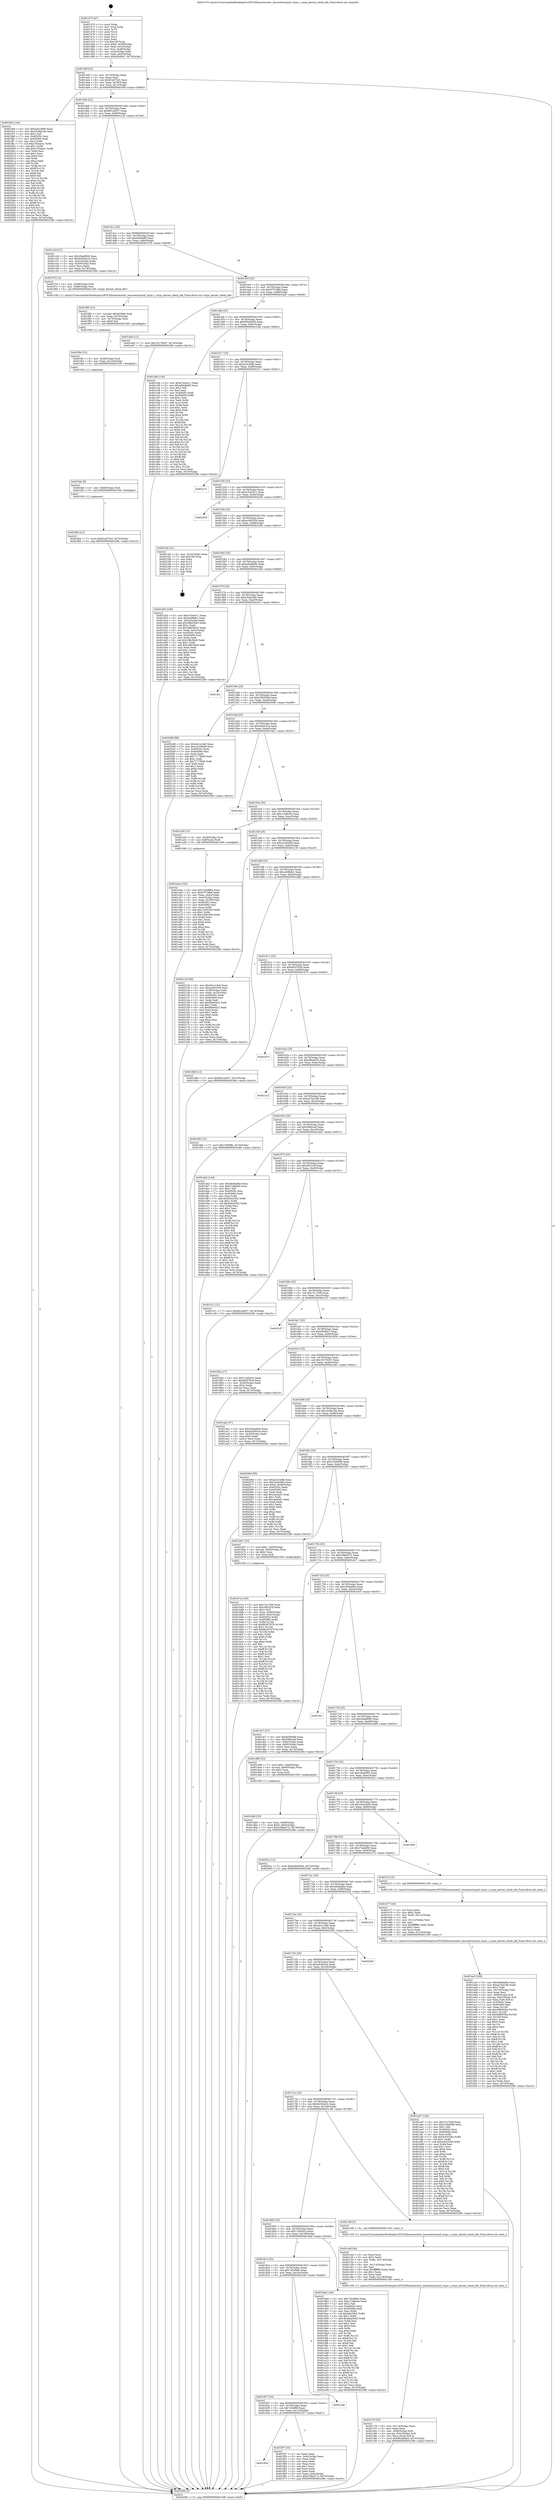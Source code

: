 digraph "0x401470" {
  label = "0x401470 (/mnt/c/Users/mathe/Desktop/tcc/POCII/binaries/extr_linuxnetrxrpcaf_rxrpc.c_rxrpc_kernel_check_life_Final-ollvm.out::main(0))"
  labelloc = "t"
  node[shape=record]

  Entry [label="",width=0.3,height=0.3,shape=circle,fillcolor=black,style=filled]
  "0x40149f" [label="{
     0x40149f [23]\l
     | [instrs]\l
     &nbsp;&nbsp;0x40149f \<+3\>: mov -0x74(%rbp),%eax\l
     &nbsp;&nbsp;0x4014a2 \<+2\>: mov %eax,%ecx\l
     &nbsp;&nbsp;0x4014a4 \<+6\>: sub $0x81a975c5,%ecx\l
     &nbsp;&nbsp;0x4014aa \<+3\>: mov %eax,-0x78(%rbp)\l
     &nbsp;&nbsp;0x4014ad \<+3\>: mov %ecx,-0x7c(%rbp)\l
     &nbsp;&nbsp;0x4014b0 \<+6\>: je 0000000000401fdd \<main+0xb6d\>\l
  }"]
  "0x401fdd" [label="{
     0x401fdd [144]\l
     | [instrs]\l
     &nbsp;&nbsp;0x401fdd \<+5\>: mov $0xa241fe8b,%eax\l
     &nbsp;&nbsp;0x401fe2 \<+5\>: mov $0x1b38a1de,%ecx\l
     &nbsp;&nbsp;0x401fe7 \<+2\>: mov $0x1,%dl\l
     &nbsp;&nbsp;0x401fe9 \<+7\>: mov 0x40505c,%esi\l
     &nbsp;&nbsp;0x401ff0 \<+7\>: mov 0x405060,%edi\l
     &nbsp;&nbsp;0x401ff7 \<+3\>: mov %esi,%r8d\l
     &nbsp;&nbsp;0x401ffa \<+7\>: sub $0xc783aee1,%r8d\l
     &nbsp;&nbsp;0x402001 \<+4\>: sub $0x1,%r8d\l
     &nbsp;&nbsp;0x402005 \<+7\>: add $0xc783aee1,%r8d\l
     &nbsp;&nbsp;0x40200c \<+4\>: imul %r8d,%esi\l
     &nbsp;&nbsp;0x402010 \<+3\>: and $0x1,%esi\l
     &nbsp;&nbsp;0x402013 \<+3\>: cmp $0x0,%esi\l
     &nbsp;&nbsp;0x402016 \<+4\>: sete %r9b\l
     &nbsp;&nbsp;0x40201a \<+3\>: cmp $0xa,%edi\l
     &nbsp;&nbsp;0x40201d \<+4\>: setl %r10b\l
     &nbsp;&nbsp;0x402021 \<+3\>: mov %r9b,%r11b\l
     &nbsp;&nbsp;0x402024 \<+4\>: xor $0xff,%r11b\l
     &nbsp;&nbsp;0x402028 \<+3\>: mov %r10b,%bl\l
     &nbsp;&nbsp;0x40202b \<+3\>: xor $0xff,%bl\l
     &nbsp;&nbsp;0x40202e \<+3\>: xor $0x0,%dl\l
     &nbsp;&nbsp;0x402031 \<+3\>: mov %r11b,%r14b\l
     &nbsp;&nbsp;0x402034 \<+4\>: and $0x0,%r14b\l
     &nbsp;&nbsp;0x402038 \<+3\>: and %dl,%r9b\l
     &nbsp;&nbsp;0x40203b \<+3\>: mov %bl,%r15b\l
     &nbsp;&nbsp;0x40203e \<+4\>: and $0x0,%r15b\l
     &nbsp;&nbsp;0x402042 \<+3\>: and %dl,%r10b\l
     &nbsp;&nbsp;0x402045 \<+3\>: or %r9b,%r14b\l
     &nbsp;&nbsp;0x402048 \<+3\>: or %r10b,%r15b\l
     &nbsp;&nbsp;0x40204b \<+3\>: xor %r15b,%r14b\l
     &nbsp;&nbsp;0x40204e \<+3\>: or %bl,%r11b\l
     &nbsp;&nbsp;0x402051 \<+4\>: xor $0xff,%r11b\l
     &nbsp;&nbsp;0x402055 \<+3\>: or $0x0,%dl\l
     &nbsp;&nbsp;0x402058 \<+3\>: and %dl,%r11b\l
     &nbsp;&nbsp;0x40205b \<+3\>: or %r11b,%r14b\l
     &nbsp;&nbsp;0x40205e \<+4\>: test $0x1,%r14b\l
     &nbsp;&nbsp;0x402062 \<+3\>: cmovne %ecx,%eax\l
     &nbsp;&nbsp;0x402065 \<+3\>: mov %eax,-0x74(%rbp)\l
     &nbsp;&nbsp;0x402068 \<+5\>: jmp 000000000040228b \<main+0xe1b\>\l
  }"]
  "0x4014b6" [label="{
     0x4014b6 [22]\l
     | [instrs]\l
     &nbsp;&nbsp;0x4014b6 \<+5\>: jmp 00000000004014bb \<main+0x4b\>\l
     &nbsp;&nbsp;0x4014bb \<+3\>: mov -0x78(%rbp),%eax\l
     &nbsp;&nbsp;0x4014be \<+5\>: sub $0x891a4937,%eax\l
     &nbsp;&nbsp;0x4014c3 \<+3\>: mov %eax,-0x80(%rbp)\l
     &nbsp;&nbsp;0x4014c6 \<+6\>: je 0000000000401c2d \<main+0x7bd\>\l
  }"]
  Exit [label="",width=0.3,height=0.3,shape=circle,fillcolor=black,style=filled,peripheries=2]
  "0x401c2d" [label="{
     0x401c2d [27]\l
     | [instrs]\l
     &nbsp;&nbsp;0x401c2d \<+5\>: mov $0x29aef606,%eax\l
     &nbsp;&nbsp;0x401c32 \<+5\>: mov $0x64554e1b,%ecx\l
     &nbsp;&nbsp;0x401c37 \<+3\>: mov -0x5c(%rbp),%edx\l
     &nbsp;&nbsp;0x401c3a \<+3\>: cmp -0x50(%rbp),%edx\l
     &nbsp;&nbsp;0x401c3d \<+3\>: cmovl %ecx,%eax\l
     &nbsp;&nbsp;0x401c40 \<+3\>: mov %eax,-0x74(%rbp)\l
     &nbsp;&nbsp;0x401c43 \<+5\>: jmp 000000000040228b \<main+0xe1b\>\l
  }"]
  "0x4014cc" [label="{
     0x4014cc [25]\l
     | [instrs]\l
     &nbsp;&nbsp;0x4014cc \<+5\>: jmp 00000000004014d1 \<main+0x61\>\l
     &nbsp;&nbsp;0x4014d1 \<+3\>: mov -0x78(%rbp),%eax\l
     &nbsp;&nbsp;0x4014d4 \<+5\>: sub $0x8cf56dfb,%eax\l
     &nbsp;&nbsp;0x4014d9 \<+6\>: mov %eax,-0x84(%rbp)\l
     &nbsp;&nbsp;0x4014df \<+6\>: je 0000000000401f78 \<main+0xb08\>\l
  }"]
  "0x401fb4" [label="{
     0x401fb4 [12]\l
     | [instrs]\l
     &nbsp;&nbsp;0x401fb4 \<+7\>: movl $0x81a975c5,-0x74(%rbp)\l
     &nbsp;&nbsp;0x401fbb \<+5\>: jmp 000000000040228b \<main+0xe1b\>\l
  }"]
  "0x401f78" [label="{
     0x401f78 [13]\l
     | [instrs]\l
     &nbsp;&nbsp;0x401f78 \<+4\>: mov -0x58(%rbp),%rdi\l
     &nbsp;&nbsp;0x401f7c \<+4\>: mov -0x68(%rbp),%rsi\l
     &nbsp;&nbsp;0x401f80 \<+5\>: call 0000000000401240 \<rxrpc_kernel_check_life\>\l
     | [calls]\l
     &nbsp;&nbsp;0x401240 \{1\} (/mnt/c/Users/mathe/Desktop/tcc/POCII/binaries/extr_linuxnetrxrpcaf_rxrpc.c_rxrpc_kernel_check_life_Final-ollvm.out::rxrpc_kernel_check_life)\l
  }"]
  "0x4014e5" [label="{
     0x4014e5 [25]\l
     | [instrs]\l
     &nbsp;&nbsp;0x4014e5 \<+5\>: jmp 00000000004014ea \<main+0x7a\>\l
     &nbsp;&nbsp;0x4014ea \<+3\>: mov -0x78(%rbp),%eax\l
     &nbsp;&nbsp;0x4014ed \<+5\>: sub $0x97f74fb8,%eax\l
     &nbsp;&nbsp;0x4014f2 \<+6\>: mov %eax,-0x88(%rbp)\l
     &nbsp;&nbsp;0x4014f8 \<+6\>: je 0000000000401ab0 \<main+0x640\>\l
  }"]
  "0x401fab" [label="{
     0x401fab [9]\l
     | [instrs]\l
     &nbsp;&nbsp;0x401fab \<+4\>: mov -0x68(%rbp),%rdi\l
     &nbsp;&nbsp;0x401faf \<+5\>: call 0000000000401030 \<free@plt\>\l
     | [calls]\l
     &nbsp;&nbsp;0x401030 \{1\} (unknown)\l
  }"]
  "0x401ab0" [label="{
     0x401ab0 [12]\l
     | [instrs]\l
     &nbsp;&nbsp;0x401ab0 \<+7\>: movl $0x19176047,-0x74(%rbp)\l
     &nbsp;&nbsp;0x401ab7 \<+5\>: jmp 000000000040228b \<main+0xe1b\>\l
  }"]
  "0x4014fe" [label="{
     0x4014fe [25]\l
     | [instrs]\l
     &nbsp;&nbsp;0x4014fe \<+5\>: jmp 0000000000401503 \<main+0x93\>\l
     &nbsp;&nbsp;0x401503 \<+3\>: mov -0x78(%rbp),%eax\l
     &nbsp;&nbsp;0x401506 \<+5\>: sub $0x992d82b9,%eax\l
     &nbsp;&nbsp;0x40150b \<+6\>: mov %eax,-0x8c(%rbp)\l
     &nbsp;&nbsp;0x401511 \<+6\>: je 0000000000401c9a \<main+0x82a\>\l
  }"]
  "0x401f9c" [label="{
     0x401f9c [15]\l
     | [instrs]\l
     &nbsp;&nbsp;0x401f9c \<+4\>: mov -0x58(%rbp),%rdi\l
     &nbsp;&nbsp;0x401fa0 \<+6\>: mov %eax,-0x124(%rbp)\l
     &nbsp;&nbsp;0x401fa6 \<+5\>: call 0000000000401030 \<free@plt\>\l
     | [calls]\l
     &nbsp;&nbsp;0x401030 \{1\} (unknown)\l
  }"]
  "0x401c9a" [label="{
     0x401c9a [134]\l
     | [instrs]\l
     &nbsp;&nbsp;0x401c9a \<+5\>: mov $0xa7b4c611,%eax\l
     &nbsp;&nbsp;0x401c9f \<+5\>: mov $0xad0e6b60,%ecx\l
     &nbsp;&nbsp;0x401ca4 \<+2\>: mov $0x1,%dl\l
     &nbsp;&nbsp;0x401ca6 \<+2\>: xor %esi,%esi\l
     &nbsp;&nbsp;0x401ca8 \<+7\>: mov 0x40505c,%edi\l
     &nbsp;&nbsp;0x401caf \<+8\>: mov 0x405060,%r8d\l
     &nbsp;&nbsp;0x401cb7 \<+3\>: sub $0x1,%esi\l
     &nbsp;&nbsp;0x401cba \<+3\>: mov %edi,%r9d\l
     &nbsp;&nbsp;0x401cbd \<+3\>: add %esi,%r9d\l
     &nbsp;&nbsp;0x401cc0 \<+4\>: imul %r9d,%edi\l
     &nbsp;&nbsp;0x401cc4 \<+3\>: and $0x1,%edi\l
     &nbsp;&nbsp;0x401cc7 \<+3\>: cmp $0x0,%edi\l
     &nbsp;&nbsp;0x401cca \<+4\>: sete %r10b\l
     &nbsp;&nbsp;0x401cce \<+4\>: cmp $0xa,%r8d\l
     &nbsp;&nbsp;0x401cd2 \<+4\>: setl %r11b\l
     &nbsp;&nbsp;0x401cd6 \<+3\>: mov %r10b,%bl\l
     &nbsp;&nbsp;0x401cd9 \<+3\>: xor $0xff,%bl\l
     &nbsp;&nbsp;0x401cdc \<+3\>: mov %r11b,%r14b\l
     &nbsp;&nbsp;0x401cdf \<+4\>: xor $0xff,%r14b\l
     &nbsp;&nbsp;0x401ce3 \<+3\>: xor $0x0,%dl\l
     &nbsp;&nbsp;0x401ce6 \<+3\>: mov %bl,%r15b\l
     &nbsp;&nbsp;0x401ce9 \<+4\>: and $0x0,%r15b\l
     &nbsp;&nbsp;0x401ced \<+3\>: and %dl,%r10b\l
     &nbsp;&nbsp;0x401cf0 \<+3\>: mov %r14b,%r12b\l
     &nbsp;&nbsp;0x401cf3 \<+4\>: and $0x0,%r12b\l
     &nbsp;&nbsp;0x401cf7 \<+3\>: and %dl,%r11b\l
     &nbsp;&nbsp;0x401cfa \<+3\>: or %r10b,%r15b\l
     &nbsp;&nbsp;0x401cfd \<+3\>: or %r11b,%r12b\l
     &nbsp;&nbsp;0x401d00 \<+3\>: xor %r12b,%r15b\l
     &nbsp;&nbsp;0x401d03 \<+3\>: or %r14b,%bl\l
     &nbsp;&nbsp;0x401d06 \<+3\>: xor $0xff,%bl\l
     &nbsp;&nbsp;0x401d09 \<+3\>: or $0x0,%dl\l
     &nbsp;&nbsp;0x401d0c \<+2\>: and %dl,%bl\l
     &nbsp;&nbsp;0x401d0e \<+3\>: or %bl,%r15b\l
     &nbsp;&nbsp;0x401d11 \<+4\>: test $0x1,%r15b\l
     &nbsp;&nbsp;0x401d15 \<+3\>: cmovne %ecx,%eax\l
     &nbsp;&nbsp;0x401d18 \<+3\>: mov %eax,-0x74(%rbp)\l
     &nbsp;&nbsp;0x401d1b \<+5\>: jmp 000000000040228b \<main+0xe1b\>\l
  }"]
  "0x401517" [label="{
     0x401517 [25]\l
     | [instrs]\l
     &nbsp;&nbsp;0x401517 \<+5\>: jmp 000000000040151c \<main+0xac\>\l
     &nbsp;&nbsp;0x40151c \<+3\>: mov -0x78(%rbp),%eax\l
     &nbsp;&nbsp;0x40151f \<+5\>: sub $0xa241fe8b,%eax\l
     &nbsp;&nbsp;0x401524 \<+6\>: mov %eax,-0x90(%rbp)\l
     &nbsp;&nbsp;0x40152a \<+6\>: je 0000000000402271 \<main+0xe01\>\l
  }"]
  "0x401f85" [label="{
     0x401f85 [23]\l
     | [instrs]\l
     &nbsp;&nbsp;0x401f85 \<+10\>: movabs $0x4030b6,%rdi\l
     &nbsp;&nbsp;0x401f8f \<+3\>: mov %eax,-0x70(%rbp)\l
     &nbsp;&nbsp;0x401f92 \<+3\>: mov -0x70(%rbp),%esi\l
     &nbsp;&nbsp;0x401f95 \<+2\>: mov $0x0,%al\l
     &nbsp;&nbsp;0x401f97 \<+5\>: call 0000000000401040 \<printf@plt\>\l
     | [calls]\l
     &nbsp;&nbsp;0x401040 \{1\} (unknown)\l
  }"]
  "0x402271" [label="{
     0x402271\l
  }", style=dashed]
  "0x401530" [label="{
     0x401530 [25]\l
     | [instrs]\l
     &nbsp;&nbsp;0x401530 \<+5\>: jmp 0000000000401535 \<main+0xc5\>\l
     &nbsp;&nbsp;0x401535 \<+3\>: mov -0x78(%rbp),%eax\l
     &nbsp;&nbsp;0x401538 \<+5\>: sub $0xa7b4c611,%eax\l
     &nbsp;&nbsp;0x40153d \<+6\>: mov %eax,-0x94(%rbp)\l
     &nbsp;&nbsp;0x401543 \<+6\>: je 0000000000402205 \<main+0xd95\>\l
  }"]
  "0x401850" [label="{
     0x401850\l
  }", style=dashed]
  "0x402205" [label="{
     0x402205\l
  }", style=dashed]
  "0x401549" [label="{
     0x401549 [25]\l
     | [instrs]\l
     &nbsp;&nbsp;0x401549 \<+5\>: jmp 000000000040154e \<main+0xde\>\l
     &nbsp;&nbsp;0x40154e \<+3\>: mov -0x78(%rbp),%eax\l
     &nbsp;&nbsp;0x401551 \<+5\>: sub $0xac493359,%eax\l
     &nbsp;&nbsp;0x401556 \<+6\>: mov %eax,-0x98(%rbp)\l
     &nbsp;&nbsp;0x40155c \<+6\>: je 000000000040218e \<main+0xd1e\>\l
  }"]
  "0x401f57" [label="{
     0x401f57 [33]\l
     | [instrs]\l
     &nbsp;&nbsp;0x401f57 \<+2\>: xor %eax,%eax\l
     &nbsp;&nbsp;0x401f59 \<+3\>: mov -0x6c(%rbp),%ecx\l
     &nbsp;&nbsp;0x401f5c \<+2\>: mov %eax,%edx\l
     &nbsp;&nbsp;0x401f5e \<+2\>: sub %ecx,%edx\l
     &nbsp;&nbsp;0x401f60 \<+2\>: mov %eax,%ecx\l
     &nbsp;&nbsp;0x401f62 \<+3\>: sub $0x1,%ecx\l
     &nbsp;&nbsp;0x401f65 \<+2\>: add %ecx,%edx\l
     &nbsp;&nbsp;0x401f67 \<+2\>: sub %edx,%eax\l
     &nbsp;&nbsp;0x401f69 \<+3\>: mov %eax,-0x6c(%rbp)\l
     &nbsp;&nbsp;0x401f6c \<+7\>: movl $0x239bd272,-0x74(%rbp)\l
     &nbsp;&nbsp;0x401f73 \<+5\>: jmp 000000000040228b \<main+0xe1b\>\l
  }"]
  "0x40218e" [label="{
     0x40218e [21]\l
     | [instrs]\l
     &nbsp;&nbsp;0x40218e \<+3\>: mov -0x2c(%rbp),%eax\l
     &nbsp;&nbsp;0x402191 \<+7\>: add $0x108,%rsp\l
     &nbsp;&nbsp;0x402198 \<+1\>: pop %rbx\l
     &nbsp;&nbsp;0x402199 \<+2\>: pop %r12\l
     &nbsp;&nbsp;0x40219b \<+2\>: pop %r13\l
     &nbsp;&nbsp;0x40219d \<+2\>: pop %r14\l
     &nbsp;&nbsp;0x40219f \<+2\>: pop %r15\l
     &nbsp;&nbsp;0x4021a1 \<+1\>: pop %rbp\l
     &nbsp;&nbsp;0x4021a2 \<+1\>: ret\l
  }"]
  "0x401562" [label="{
     0x401562 [25]\l
     | [instrs]\l
     &nbsp;&nbsp;0x401562 \<+5\>: jmp 0000000000401567 \<main+0xf7\>\l
     &nbsp;&nbsp;0x401567 \<+3\>: mov -0x78(%rbp),%eax\l
     &nbsp;&nbsp;0x40156a \<+5\>: sub $0xad0e6b60,%eax\l
     &nbsp;&nbsp;0x40156f \<+6\>: mov %eax,-0x9c(%rbp)\l
     &nbsp;&nbsp;0x401575 \<+6\>: je 0000000000401d20 \<main+0x8b0\>\l
  }"]
  "0x401837" [label="{
     0x401837 [25]\l
     | [instrs]\l
     &nbsp;&nbsp;0x401837 \<+5\>: jmp 000000000040183c \<main+0x3cc\>\l
     &nbsp;&nbsp;0x40183c \<+3\>: mov -0x78(%rbp),%eax\l
     &nbsp;&nbsp;0x40183f \<+5\>: sub $0x7cf40ff4,%eax\l
     &nbsp;&nbsp;0x401844 \<+6\>: mov %eax,-0x110(%rbp)\l
     &nbsp;&nbsp;0x40184a \<+6\>: je 0000000000401f57 \<main+0xae7\>\l
  }"]
  "0x401d20" [label="{
     0x401d20 [109]\l
     | [instrs]\l
     &nbsp;&nbsp;0x401d20 \<+5\>: mov $0xa7b4c611,%eax\l
     &nbsp;&nbsp;0x401d25 \<+5\>: mov $0xca09bfa1,%ecx\l
     &nbsp;&nbsp;0x401d2a \<+3\>: mov -0x5c(%rbp),%edx\l
     &nbsp;&nbsp;0x401d2d \<+6\>: add $0x38b05e43,%edx\l
     &nbsp;&nbsp;0x401d33 \<+3\>: add $0x1,%edx\l
     &nbsp;&nbsp;0x401d36 \<+6\>: sub $0x38b05e43,%edx\l
     &nbsp;&nbsp;0x401d3c \<+3\>: mov %edx,-0x5c(%rbp)\l
     &nbsp;&nbsp;0x401d3f \<+7\>: mov 0x40505c,%edx\l
     &nbsp;&nbsp;0x401d46 \<+7\>: mov 0x405060,%esi\l
     &nbsp;&nbsp;0x401d4d \<+2\>: mov %edx,%edi\l
     &nbsp;&nbsp;0x401d4f \<+6\>: sub $0x198c5bd5,%edi\l
     &nbsp;&nbsp;0x401d55 \<+3\>: sub $0x1,%edi\l
     &nbsp;&nbsp;0x401d58 \<+6\>: add $0x198c5bd5,%edi\l
     &nbsp;&nbsp;0x401d5e \<+3\>: imul %edi,%edx\l
     &nbsp;&nbsp;0x401d61 \<+3\>: and $0x1,%edx\l
     &nbsp;&nbsp;0x401d64 \<+3\>: cmp $0x0,%edx\l
     &nbsp;&nbsp;0x401d67 \<+4\>: sete %r8b\l
     &nbsp;&nbsp;0x401d6b \<+3\>: cmp $0xa,%esi\l
     &nbsp;&nbsp;0x401d6e \<+4\>: setl %r9b\l
     &nbsp;&nbsp;0x401d72 \<+3\>: mov %r8b,%r10b\l
     &nbsp;&nbsp;0x401d75 \<+3\>: and %r9b,%r10b\l
     &nbsp;&nbsp;0x401d78 \<+3\>: xor %r9b,%r8b\l
     &nbsp;&nbsp;0x401d7b \<+3\>: or %r8b,%r10b\l
     &nbsp;&nbsp;0x401d7e \<+4\>: test $0x1,%r10b\l
     &nbsp;&nbsp;0x401d82 \<+3\>: cmovne %ecx,%eax\l
     &nbsp;&nbsp;0x401d85 \<+3\>: mov %eax,-0x74(%rbp)\l
     &nbsp;&nbsp;0x401d88 \<+5\>: jmp 000000000040228b \<main+0xe1b\>\l
  }"]
  "0x40157b" [label="{
     0x40157b [25]\l
     | [instrs]\l
     &nbsp;&nbsp;0x40157b \<+5\>: jmp 0000000000401580 \<main+0x110\>\l
     &nbsp;&nbsp;0x401580 \<+3\>: mov -0x78(%rbp),%eax\l
     &nbsp;&nbsp;0x401583 \<+5\>: sub $0xb32ee348,%eax\l
     &nbsp;&nbsp;0x401588 \<+6\>: mov %eax,-0xa0(%rbp)\l
     &nbsp;&nbsp;0x40158e \<+6\>: je 0000000000401fcc \<main+0xb5c\>\l
  }"]
  "0x4021bb" [label="{
     0x4021bb\l
  }", style=dashed]
  "0x401fcc" [label="{
     0x401fcc\l
  }", style=dashed]
  "0x401594" [label="{
     0x401594 [25]\l
     | [instrs]\l
     &nbsp;&nbsp;0x401594 \<+5\>: jmp 0000000000401599 \<main+0x129\>\l
     &nbsp;&nbsp;0x401599 \<+3\>: mov -0x78(%rbp),%eax\l
     &nbsp;&nbsp;0x40159c \<+5\>: sub $0xb38295de,%eax\l
     &nbsp;&nbsp;0x4015a1 \<+6\>: mov %eax,-0xa4(%rbp)\l
     &nbsp;&nbsp;0x4015a7 \<+6\>: je 00000000004020d8 \<main+0xc68\>\l
  }"]
  "0x401ea3" [label="{
     0x401ea3 [168]\l
     | [instrs]\l
     &nbsp;&nbsp;0x401ea3 \<+5\>: mov $0x46dda9be,%ecx\l
     &nbsp;&nbsp;0x401ea8 \<+5\>: mov $0xea7bd196,%edx\l
     &nbsp;&nbsp;0x401ead \<+3\>: mov $0x1,%dil\l
     &nbsp;&nbsp;0x401eb0 \<+6\>: mov -0x120(%rbp),%esi\l
     &nbsp;&nbsp;0x401eb6 \<+3\>: imul %eax,%esi\l
     &nbsp;&nbsp;0x401eb9 \<+4\>: mov -0x68(%rbp),%r8\l
     &nbsp;&nbsp;0x401ebd \<+4\>: movslq -0x6c(%rbp),%r9\l
     &nbsp;&nbsp;0x401ec1 \<+4\>: mov %esi,(%r8,%r9,4)\l
     &nbsp;&nbsp;0x401ec5 \<+7\>: mov 0x40505c,%eax\l
     &nbsp;&nbsp;0x401ecc \<+7\>: mov 0x405060,%esi\l
     &nbsp;&nbsp;0x401ed3 \<+3\>: mov %eax,%r10d\l
     &nbsp;&nbsp;0x401ed6 \<+7\>: add $0x4d8603ba,%r10d\l
     &nbsp;&nbsp;0x401edd \<+4\>: sub $0x1,%r10d\l
     &nbsp;&nbsp;0x401ee1 \<+7\>: sub $0x4d8603ba,%r10d\l
     &nbsp;&nbsp;0x401ee8 \<+4\>: imul %r10d,%eax\l
     &nbsp;&nbsp;0x401eec \<+3\>: and $0x1,%eax\l
     &nbsp;&nbsp;0x401eef \<+3\>: cmp $0x0,%eax\l
     &nbsp;&nbsp;0x401ef2 \<+4\>: sete %r11b\l
     &nbsp;&nbsp;0x401ef6 \<+3\>: cmp $0xa,%esi\l
     &nbsp;&nbsp;0x401ef9 \<+3\>: setl %bl\l
     &nbsp;&nbsp;0x401efc \<+3\>: mov %r11b,%r14b\l
     &nbsp;&nbsp;0x401eff \<+4\>: xor $0xff,%r14b\l
     &nbsp;&nbsp;0x401f03 \<+3\>: mov %bl,%r15b\l
     &nbsp;&nbsp;0x401f06 \<+4\>: xor $0xff,%r15b\l
     &nbsp;&nbsp;0x401f0a \<+4\>: xor $0x1,%dil\l
     &nbsp;&nbsp;0x401f0e \<+3\>: mov %r14b,%r12b\l
     &nbsp;&nbsp;0x401f11 \<+4\>: and $0xff,%r12b\l
     &nbsp;&nbsp;0x401f15 \<+3\>: and %dil,%r11b\l
     &nbsp;&nbsp;0x401f18 \<+3\>: mov %r15b,%r13b\l
     &nbsp;&nbsp;0x401f1b \<+4\>: and $0xff,%r13b\l
     &nbsp;&nbsp;0x401f1f \<+3\>: and %dil,%bl\l
     &nbsp;&nbsp;0x401f22 \<+3\>: or %r11b,%r12b\l
     &nbsp;&nbsp;0x401f25 \<+3\>: or %bl,%r13b\l
     &nbsp;&nbsp;0x401f28 \<+3\>: xor %r13b,%r12b\l
     &nbsp;&nbsp;0x401f2b \<+3\>: or %r15b,%r14b\l
     &nbsp;&nbsp;0x401f2e \<+4\>: xor $0xff,%r14b\l
     &nbsp;&nbsp;0x401f32 \<+4\>: or $0x1,%dil\l
     &nbsp;&nbsp;0x401f36 \<+3\>: and %dil,%r14b\l
     &nbsp;&nbsp;0x401f39 \<+3\>: or %r14b,%r12b\l
     &nbsp;&nbsp;0x401f3c \<+4\>: test $0x1,%r12b\l
     &nbsp;&nbsp;0x401f40 \<+3\>: cmovne %edx,%ecx\l
     &nbsp;&nbsp;0x401f43 \<+3\>: mov %ecx,-0x74(%rbp)\l
     &nbsp;&nbsp;0x401f46 \<+5\>: jmp 000000000040228b \<main+0xe1b\>\l
  }"]
  "0x4020d8" [label="{
     0x4020d8 [88]\l
     | [instrs]\l
     &nbsp;&nbsp;0x4020d8 \<+5\>: mov $0x4d1cc3e0,%eax\l
     &nbsp;&nbsp;0x4020dd \<+5\>: mov $0xc2c54b69,%ecx\l
     &nbsp;&nbsp;0x4020e2 \<+7\>: mov 0x40505c,%edx\l
     &nbsp;&nbsp;0x4020e9 \<+7\>: mov 0x405060,%esi\l
     &nbsp;&nbsp;0x4020f0 \<+2\>: mov %edx,%edi\l
     &nbsp;&nbsp;0x4020f2 \<+6\>: add $0x7177f846,%edi\l
     &nbsp;&nbsp;0x4020f8 \<+3\>: sub $0x1,%edi\l
     &nbsp;&nbsp;0x4020fb \<+6\>: sub $0x7177f846,%edi\l
     &nbsp;&nbsp;0x402101 \<+3\>: imul %edi,%edx\l
     &nbsp;&nbsp;0x402104 \<+3\>: and $0x1,%edx\l
     &nbsp;&nbsp;0x402107 \<+3\>: cmp $0x0,%edx\l
     &nbsp;&nbsp;0x40210a \<+4\>: sete %r8b\l
     &nbsp;&nbsp;0x40210e \<+3\>: cmp $0xa,%esi\l
     &nbsp;&nbsp;0x402111 \<+4\>: setl %r9b\l
     &nbsp;&nbsp;0x402115 \<+3\>: mov %r8b,%r10b\l
     &nbsp;&nbsp;0x402118 \<+3\>: and %r9b,%r10b\l
     &nbsp;&nbsp;0x40211b \<+3\>: xor %r9b,%r8b\l
     &nbsp;&nbsp;0x40211e \<+3\>: or %r8b,%r10b\l
     &nbsp;&nbsp;0x402121 \<+4\>: test $0x1,%r10b\l
     &nbsp;&nbsp;0x402125 \<+3\>: cmovne %ecx,%eax\l
     &nbsp;&nbsp;0x402128 \<+3\>: mov %eax,-0x74(%rbp)\l
     &nbsp;&nbsp;0x40212b \<+5\>: jmp 000000000040228b \<main+0xe1b\>\l
  }"]
  "0x4015ad" [label="{
     0x4015ad [25]\l
     | [instrs]\l
     &nbsp;&nbsp;0x4015ad \<+5\>: jmp 00000000004015b2 \<main+0x142\>\l
     &nbsp;&nbsp;0x4015b2 \<+3\>: mov -0x78(%rbp),%eax\l
     &nbsp;&nbsp;0x4015b5 \<+5\>: sub $0xbde0c41a,%eax\l
     &nbsp;&nbsp;0x4015ba \<+6\>: mov %eax,-0xa8(%rbp)\l
     &nbsp;&nbsp;0x4015c0 \<+6\>: je 00000000004019a1 \<main+0x531\>\l
  }"]
  "0x401e77" [label="{
     0x401e77 [44]\l
     | [instrs]\l
     &nbsp;&nbsp;0x401e77 \<+2\>: xor %ecx,%ecx\l
     &nbsp;&nbsp;0x401e79 \<+5\>: mov $0x2,%edx\l
     &nbsp;&nbsp;0x401e7e \<+6\>: mov %edx,-0x11c(%rbp)\l
     &nbsp;&nbsp;0x401e84 \<+1\>: cltd\l
     &nbsp;&nbsp;0x401e85 \<+6\>: mov -0x11c(%rbp),%esi\l
     &nbsp;&nbsp;0x401e8b \<+2\>: idiv %esi\l
     &nbsp;&nbsp;0x401e8d \<+6\>: imul $0xfffffffe,%edx,%edx\l
     &nbsp;&nbsp;0x401e93 \<+3\>: sub $0x1,%ecx\l
     &nbsp;&nbsp;0x401e96 \<+2\>: sub %ecx,%edx\l
     &nbsp;&nbsp;0x401e98 \<+6\>: mov %edx,-0x120(%rbp)\l
     &nbsp;&nbsp;0x401e9e \<+5\>: call 0000000000401160 \<next_i\>\l
     | [calls]\l
     &nbsp;&nbsp;0x401160 \{1\} (/mnt/c/Users/mathe/Desktop/tcc/POCII/binaries/extr_linuxnetrxrpcaf_rxrpc.c_rxrpc_kernel_check_life_Final-ollvm.out::next_i)\l
  }"]
  "0x4019a1" [label="{
     0x4019a1\l
  }", style=dashed]
  "0x4015c6" [label="{
     0x4015c6 [25]\l
     | [instrs]\l
     &nbsp;&nbsp;0x4015c6 \<+5\>: jmp 00000000004015cb \<main+0x15b\>\l
     &nbsp;&nbsp;0x4015cb \<+3\>: mov -0x78(%rbp),%eax\l
     &nbsp;&nbsp;0x4015ce \<+5\>: sub $0xc13d6e3e,%eax\l
     &nbsp;&nbsp;0x4015d3 \<+6\>: mov %eax,-0xac(%rbp)\l
     &nbsp;&nbsp;0x4015d9 \<+6\>: je 0000000000401a3d \<main+0x5cd\>\l
  }"]
  "0x401db0" [label="{
     0x401db0 [23]\l
     | [instrs]\l
     &nbsp;&nbsp;0x401db0 \<+4\>: mov %rax,-0x68(%rbp)\l
     &nbsp;&nbsp;0x401db4 \<+7\>: movl $0x0,-0x6c(%rbp)\l
     &nbsp;&nbsp;0x401dbb \<+7\>: movl $0x239bd272,-0x74(%rbp)\l
     &nbsp;&nbsp;0x401dc2 \<+5\>: jmp 000000000040228b \<main+0xe1b\>\l
  }"]
  "0x401a3d" [label="{
     0x401a3d [13]\l
     | [instrs]\l
     &nbsp;&nbsp;0x401a3d \<+4\>: mov -0x48(%rbp),%rax\l
     &nbsp;&nbsp;0x401a41 \<+4\>: mov 0x8(%rax),%rdi\l
     &nbsp;&nbsp;0x401a45 \<+5\>: call 0000000000401060 \<atoi@plt\>\l
     | [calls]\l
     &nbsp;&nbsp;0x401060 \{1\} (unknown)\l
  }"]
  "0x4015df" [label="{
     0x4015df [25]\l
     | [instrs]\l
     &nbsp;&nbsp;0x4015df \<+5\>: jmp 00000000004015e4 \<main+0x174\>\l
     &nbsp;&nbsp;0x4015e4 \<+3\>: mov -0x78(%rbp),%eax\l
     &nbsp;&nbsp;0x4015e7 \<+5\>: sub $0xc2c54b69,%eax\l
     &nbsp;&nbsp;0x4015ec \<+6\>: mov %eax,-0xb0(%rbp)\l
     &nbsp;&nbsp;0x4015f2 \<+6\>: je 0000000000402130 \<main+0xcc0\>\l
  }"]
  "0x401c79" [label="{
     0x401c79 [33]\l
     | [instrs]\l
     &nbsp;&nbsp;0x401c79 \<+6\>: mov -0x118(%rbp),%ecx\l
     &nbsp;&nbsp;0x401c7f \<+3\>: imul %eax,%ecx\l
     &nbsp;&nbsp;0x401c82 \<+4\>: mov -0x58(%rbp),%rdi\l
     &nbsp;&nbsp;0x401c86 \<+4\>: movslq -0x5c(%rbp),%r8\l
     &nbsp;&nbsp;0x401c8a \<+4\>: mov %ecx,(%rdi,%r8,4)\l
     &nbsp;&nbsp;0x401c8e \<+7\>: movl $0x992d82b9,-0x74(%rbp)\l
     &nbsp;&nbsp;0x401c95 \<+5\>: jmp 000000000040228b \<main+0xe1b\>\l
  }"]
  "0x402130" [label="{
     0x402130 [94]\l
     | [instrs]\l
     &nbsp;&nbsp;0x402130 \<+5\>: mov $0x4d1cc3e0,%eax\l
     &nbsp;&nbsp;0x402135 \<+5\>: mov $0xac493359,%ecx\l
     &nbsp;&nbsp;0x40213a \<+3\>: mov -0x38(%rbp),%edx\l
     &nbsp;&nbsp;0x40213d \<+3\>: mov %edx,-0x2c(%rbp)\l
     &nbsp;&nbsp;0x402140 \<+7\>: mov 0x40505c,%edx\l
     &nbsp;&nbsp;0x402147 \<+7\>: mov 0x405060,%esi\l
     &nbsp;&nbsp;0x40214e \<+2\>: mov %edx,%edi\l
     &nbsp;&nbsp;0x402150 \<+6\>: add $0x8fbe6422,%edi\l
     &nbsp;&nbsp;0x402156 \<+3\>: sub $0x1,%edi\l
     &nbsp;&nbsp;0x402159 \<+6\>: sub $0x8fbe6422,%edi\l
     &nbsp;&nbsp;0x40215f \<+3\>: imul %edi,%edx\l
     &nbsp;&nbsp;0x402162 \<+3\>: and $0x1,%edx\l
     &nbsp;&nbsp;0x402165 \<+3\>: cmp $0x0,%edx\l
     &nbsp;&nbsp;0x402168 \<+4\>: sete %r8b\l
     &nbsp;&nbsp;0x40216c \<+3\>: cmp $0xa,%esi\l
     &nbsp;&nbsp;0x40216f \<+4\>: setl %r9b\l
     &nbsp;&nbsp;0x402173 \<+3\>: mov %r8b,%r10b\l
     &nbsp;&nbsp;0x402176 \<+3\>: and %r9b,%r10b\l
     &nbsp;&nbsp;0x402179 \<+3\>: xor %r9b,%r8b\l
     &nbsp;&nbsp;0x40217c \<+3\>: or %r8b,%r10b\l
     &nbsp;&nbsp;0x40217f \<+4\>: test $0x1,%r10b\l
     &nbsp;&nbsp;0x402183 \<+3\>: cmovne %ecx,%eax\l
     &nbsp;&nbsp;0x402186 \<+3\>: mov %eax,-0x74(%rbp)\l
     &nbsp;&nbsp;0x402189 \<+5\>: jmp 000000000040228b \<main+0xe1b\>\l
  }"]
  "0x4015f8" [label="{
     0x4015f8 [25]\l
     | [instrs]\l
     &nbsp;&nbsp;0x4015f8 \<+5\>: jmp 00000000004015fd \<main+0x18d\>\l
     &nbsp;&nbsp;0x4015fd \<+3\>: mov -0x78(%rbp),%eax\l
     &nbsp;&nbsp;0x401600 \<+5\>: sub $0xca09bfa1,%eax\l
     &nbsp;&nbsp;0x401605 \<+6\>: mov %eax,-0xb4(%rbp)\l
     &nbsp;&nbsp;0x40160b \<+6\>: je 0000000000401d8d \<main+0x91d\>\l
  }"]
  "0x401c4d" [label="{
     0x401c4d [44]\l
     | [instrs]\l
     &nbsp;&nbsp;0x401c4d \<+2\>: xor %ecx,%ecx\l
     &nbsp;&nbsp;0x401c4f \<+5\>: mov $0x2,%edx\l
     &nbsp;&nbsp;0x401c54 \<+6\>: mov %edx,-0x114(%rbp)\l
     &nbsp;&nbsp;0x401c5a \<+1\>: cltd\l
     &nbsp;&nbsp;0x401c5b \<+6\>: mov -0x114(%rbp),%esi\l
     &nbsp;&nbsp;0x401c61 \<+2\>: idiv %esi\l
     &nbsp;&nbsp;0x401c63 \<+6\>: imul $0xfffffffe,%edx,%edx\l
     &nbsp;&nbsp;0x401c69 \<+3\>: sub $0x1,%ecx\l
     &nbsp;&nbsp;0x401c6c \<+2\>: sub %ecx,%edx\l
     &nbsp;&nbsp;0x401c6e \<+6\>: mov %edx,-0x118(%rbp)\l
     &nbsp;&nbsp;0x401c74 \<+5\>: call 0000000000401160 \<next_i\>\l
     | [calls]\l
     &nbsp;&nbsp;0x401160 \{1\} (/mnt/c/Users/mathe/Desktop/tcc/POCII/binaries/extr_linuxnetrxrpcaf_rxrpc.c_rxrpc_kernel_check_life_Final-ollvm.out::next_i)\l
  }"]
  "0x401d8d" [label="{
     0x401d8d [12]\l
     | [instrs]\l
     &nbsp;&nbsp;0x401d8d \<+7\>: movl $0x891a4937,-0x74(%rbp)\l
     &nbsp;&nbsp;0x401d94 \<+5\>: jmp 000000000040228b \<main+0xe1b\>\l
  }"]
  "0x401611" [label="{
     0x401611 [25]\l
     | [instrs]\l
     &nbsp;&nbsp;0x401611 \<+5\>: jmp 0000000000401616 \<main+0x1a6\>\l
     &nbsp;&nbsp;0x401616 \<+3\>: mov -0x78(%rbp),%eax\l
     &nbsp;&nbsp;0x401619 \<+5\>: sub $0xdf207b3d,%eax\l
     &nbsp;&nbsp;0x40161e \<+6\>: mov %eax,-0xb8(%rbp)\l
     &nbsp;&nbsp;0x401624 \<+6\>: je 0000000000401875 \<main+0x405\>\l
  }"]
  "0x401b7e" [label="{
     0x401b7e [163]\l
     | [instrs]\l
     &nbsp;&nbsp;0x401b7e \<+5\>: mov $0x72c7206,%ecx\l
     &nbsp;&nbsp;0x401b83 \<+5\>: mov $0x285222f,%edx\l
     &nbsp;&nbsp;0x401b88 \<+3\>: mov $0x1,%sil\l
     &nbsp;&nbsp;0x401b8b \<+4\>: mov %rax,-0x58(%rbp)\l
     &nbsp;&nbsp;0x401b8f \<+7\>: movl $0x0,-0x5c(%rbp)\l
     &nbsp;&nbsp;0x401b96 \<+8\>: mov 0x40505c,%r8d\l
     &nbsp;&nbsp;0x401b9e \<+8\>: mov 0x405060,%r9d\l
     &nbsp;&nbsp;0x401ba6 \<+3\>: mov %r8d,%r10d\l
     &nbsp;&nbsp;0x401ba9 \<+7\>: sub $0x8b267979,%r10d\l
     &nbsp;&nbsp;0x401bb0 \<+4\>: sub $0x1,%r10d\l
     &nbsp;&nbsp;0x401bb4 \<+7\>: add $0x8b267979,%r10d\l
     &nbsp;&nbsp;0x401bbb \<+4\>: imul %r10d,%r8d\l
     &nbsp;&nbsp;0x401bbf \<+4\>: and $0x1,%r8d\l
     &nbsp;&nbsp;0x401bc3 \<+4\>: cmp $0x0,%r8d\l
     &nbsp;&nbsp;0x401bc7 \<+4\>: sete %r11b\l
     &nbsp;&nbsp;0x401bcb \<+4\>: cmp $0xa,%r9d\l
     &nbsp;&nbsp;0x401bcf \<+3\>: setl %bl\l
     &nbsp;&nbsp;0x401bd2 \<+3\>: mov %r11b,%r14b\l
     &nbsp;&nbsp;0x401bd5 \<+4\>: xor $0xff,%r14b\l
     &nbsp;&nbsp;0x401bd9 \<+3\>: mov %bl,%r15b\l
     &nbsp;&nbsp;0x401bdc \<+4\>: xor $0xff,%r15b\l
     &nbsp;&nbsp;0x401be0 \<+4\>: xor $0x1,%sil\l
     &nbsp;&nbsp;0x401be4 \<+3\>: mov %r14b,%r12b\l
     &nbsp;&nbsp;0x401be7 \<+4\>: and $0xff,%r12b\l
     &nbsp;&nbsp;0x401beb \<+3\>: and %sil,%r11b\l
     &nbsp;&nbsp;0x401bee \<+3\>: mov %r15b,%r13b\l
     &nbsp;&nbsp;0x401bf1 \<+4\>: and $0xff,%r13b\l
     &nbsp;&nbsp;0x401bf5 \<+3\>: and %sil,%bl\l
     &nbsp;&nbsp;0x401bf8 \<+3\>: or %r11b,%r12b\l
     &nbsp;&nbsp;0x401bfb \<+3\>: or %bl,%r13b\l
     &nbsp;&nbsp;0x401bfe \<+3\>: xor %r13b,%r12b\l
     &nbsp;&nbsp;0x401c01 \<+3\>: or %r15b,%r14b\l
     &nbsp;&nbsp;0x401c04 \<+4\>: xor $0xff,%r14b\l
     &nbsp;&nbsp;0x401c08 \<+4\>: or $0x1,%sil\l
     &nbsp;&nbsp;0x401c0c \<+3\>: and %sil,%r14b\l
     &nbsp;&nbsp;0x401c0f \<+3\>: or %r14b,%r12b\l
     &nbsp;&nbsp;0x401c12 \<+4\>: test $0x1,%r12b\l
     &nbsp;&nbsp;0x401c16 \<+3\>: cmovne %edx,%ecx\l
     &nbsp;&nbsp;0x401c19 \<+3\>: mov %ecx,-0x74(%rbp)\l
     &nbsp;&nbsp;0x401c1c \<+5\>: jmp 000000000040228b \<main+0xe1b\>\l
  }"]
  "0x401875" [label="{
     0x401875\l
  }", style=dashed]
  "0x40162a" [label="{
     0x40162a [25]\l
     | [instrs]\l
     &nbsp;&nbsp;0x40162a \<+5\>: jmp 000000000040162f \<main+0x1bf\>\l
     &nbsp;&nbsp;0x40162f \<+3\>: mov -0x78(%rbp),%eax\l
     &nbsp;&nbsp;0x401632 \<+5\>: sub $0xe9faa655,%eax\l
     &nbsp;&nbsp;0x401637 \<+6\>: mov %eax,-0xbc(%rbp)\l
     &nbsp;&nbsp;0x40163d \<+6\>: je 00000000004021a3 \<main+0xd33\>\l
  }"]
  "0x401a4a" [label="{
     0x401a4a [102]\l
     | [instrs]\l
     &nbsp;&nbsp;0x401a4a \<+5\>: mov $0x7a5cf96e,%ecx\l
     &nbsp;&nbsp;0x401a4f \<+5\>: mov $0x97f74fb8,%edx\l
     &nbsp;&nbsp;0x401a54 \<+3\>: mov %eax,-0x4c(%rbp)\l
     &nbsp;&nbsp;0x401a57 \<+3\>: mov -0x4c(%rbp),%eax\l
     &nbsp;&nbsp;0x401a5a \<+3\>: mov %eax,-0x30(%rbp)\l
     &nbsp;&nbsp;0x401a5d \<+7\>: mov 0x40505c,%eax\l
     &nbsp;&nbsp;0x401a64 \<+7\>: mov 0x405060,%esi\l
     &nbsp;&nbsp;0x401a6b \<+3\>: mov %eax,%r8d\l
     &nbsp;&nbsp;0x401a6e \<+7\>: add $0x12091f2b,%r8d\l
     &nbsp;&nbsp;0x401a75 \<+4\>: sub $0x1,%r8d\l
     &nbsp;&nbsp;0x401a79 \<+7\>: sub $0x12091f2b,%r8d\l
     &nbsp;&nbsp;0x401a80 \<+4\>: imul %r8d,%eax\l
     &nbsp;&nbsp;0x401a84 \<+3\>: and $0x1,%eax\l
     &nbsp;&nbsp;0x401a87 \<+3\>: cmp $0x0,%eax\l
     &nbsp;&nbsp;0x401a8a \<+4\>: sete %r9b\l
     &nbsp;&nbsp;0x401a8e \<+3\>: cmp $0xa,%esi\l
     &nbsp;&nbsp;0x401a91 \<+4\>: setl %r10b\l
     &nbsp;&nbsp;0x401a95 \<+3\>: mov %r9b,%r11b\l
     &nbsp;&nbsp;0x401a98 \<+3\>: and %r10b,%r11b\l
     &nbsp;&nbsp;0x401a9b \<+3\>: xor %r10b,%r9b\l
     &nbsp;&nbsp;0x401a9e \<+3\>: or %r9b,%r11b\l
     &nbsp;&nbsp;0x401aa1 \<+4\>: test $0x1,%r11b\l
     &nbsp;&nbsp;0x401aa5 \<+3\>: cmovne %edx,%ecx\l
     &nbsp;&nbsp;0x401aa8 \<+3\>: mov %ecx,-0x74(%rbp)\l
     &nbsp;&nbsp;0x401aab \<+5\>: jmp 000000000040228b \<main+0xe1b\>\l
  }"]
  "0x4021a3" [label="{
     0x4021a3\l
  }", style=dashed]
  "0x401643" [label="{
     0x401643 [25]\l
     | [instrs]\l
     &nbsp;&nbsp;0x401643 \<+5\>: jmp 0000000000401648 \<main+0x1d8\>\l
     &nbsp;&nbsp;0x401648 \<+3\>: mov -0x78(%rbp),%eax\l
     &nbsp;&nbsp;0x40164b \<+5\>: sub $0xea7bd196,%eax\l
     &nbsp;&nbsp;0x401650 \<+6\>: mov %eax,-0xc0(%rbp)\l
     &nbsp;&nbsp;0x401656 \<+6\>: je 0000000000401f4b \<main+0xadb\>\l
  }"]
  "0x40181e" [label="{
     0x40181e [25]\l
     | [instrs]\l
     &nbsp;&nbsp;0x40181e \<+5\>: jmp 0000000000401823 \<main+0x3b3\>\l
     &nbsp;&nbsp;0x401823 \<+3\>: mov -0x78(%rbp),%eax\l
     &nbsp;&nbsp;0x401826 \<+5\>: sub $0x7a5cf96e,%eax\l
     &nbsp;&nbsp;0x40182b \<+6\>: mov %eax,-0x10c(%rbp)\l
     &nbsp;&nbsp;0x401831 \<+6\>: je 00000000004021bb \<main+0xd4b\>\l
  }"]
  "0x401f4b" [label="{
     0x401f4b [12]\l
     | [instrs]\l
     &nbsp;&nbsp;0x401f4b \<+7\>: movl $0x7cf40ff4,-0x74(%rbp)\l
     &nbsp;&nbsp;0x401f52 \<+5\>: jmp 000000000040228b \<main+0xe1b\>\l
  }"]
  "0x40165c" [label="{
     0x40165c [25]\l
     | [instrs]\l
     &nbsp;&nbsp;0x40165c \<+5\>: jmp 0000000000401661 \<main+0x1f1\>\l
     &nbsp;&nbsp;0x401661 \<+3\>: mov -0x78(%rbp),%eax\l
     &nbsp;&nbsp;0x401664 \<+5\>: sub $0xf38de2af,%eax\l
     &nbsp;&nbsp;0x401669 \<+6\>: mov %eax,-0xc4(%rbp)\l
     &nbsp;&nbsp;0x40166f \<+6\>: je 0000000000401de2 \<main+0x972\>\l
  }"]
  "0x4019ad" [label="{
     0x4019ad [144]\l
     | [instrs]\l
     &nbsp;&nbsp;0x4019ad \<+5\>: mov $0x7a5cf96e,%eax\l
     &nbsp;&nbsp;0x4019b2 \<+5\>: mov $0xc13d6e3e,%ecx\l
     &nbsp;&nbsp;0x4019b7 \<+2\>: mov $0x1,%dl\l
     &nbsp;&nbsp;0x4019b9 \<+7\>: mov 0x40505c,%esi\l
     &nbsp;&nbsp;0x4019c0 \<+7\>: mov 0x405060,%edi\l
     &nbsp;&nbsp;0x4019c7 \<+3\>: mov %esi,%r8d\l
     &nbsp;&nbsp;0x4019ca \<+7\>: sub $0xbfa25fc5,%r8d\l
     &nbsp;&nbsp;0x4019d1 \<+4\>: sub $0x1,%r8d\l
     &nbsp;&nbsp;0x4019d5 \<+7\>: add $0xbfa25fc5,%r8d\l
     &nbsp;&nbsp;0x4019dc \<+4\>: imul %r8d,%esi\l
     &nbsp;&nbsp;0x4019e0 \<+3\>: and $0x1,%esi\l
     &nbsp;&nbsp;0x4019e3 \<+3\>: cmp $0x0,%esi\l
     &nbsp;&nbsp;0x4019e6 \<+4\>: sete %r9b\l
     &nbsp;&nbsp;0x4019ea \<+3\>: cmp $0xa,%edi\l
     &nbsp;&nbsp;0x4019ed \<+4\>: setl %r10b\l
     &nbsp;&nbsp;0x4019f1 \<+3\>: mov %r9b,%r11b\l
     &nbsp;&nbsp;0x4019f4 \<+4\>: xor $0xff,%r11b\l
     &nbsp;&nbsp;0x4019f8 \<+3\>: mov %r10b,%bl\l
     &nbsp;&nbsp;0x4019fb \<+3\>: xor $0xff,%bl\l
     &nbsp;&nbsp;0x4019fe \<+3\>: xor $0x1,%dl\l
     &nbsp;&nbsp;0x401a01 \<+3\>: mov %r11b,%r14b\l
     &nbsp;&nbsp;0x401a04 \<+4\>: and $0xff,%r14b\l
     &nbsp;&nbsp;0x401a08 \<+3\>: and %dl,%r9b\l
     &nbsp;&nbsp;0x401a0b \<+3\>: mov %bl,%r15b\l
     &nbsp;&nbsp;0x401a0e \<+4\>: and $0xff,%r15b\l
     &nbsp;&nbsp;0x401a12 \<+3\>: and %dl,%r10b\l
     &nbsp;&nbsp;0x401a15 \<+3\>: or %r9b,%r14b\l
     &nbsp;&nbsp;0x401a18 \<+3\>: or %r10b,%r15b\l
     &nbsp;&nbsp;0x401a1b \<+3\>: xor %r15b,%r14b\l
     &nbsp;&nbsp;0x401a1e \<+3\>: or %bl,%r11b\l
     &nbsp;&nbsp;0x401a21 \<+4\>: xor $0xff,%r11b\l
     &nbsp;&nbsp;0x401a25 \<+3\>: or $0x1,%dl\l
     &nbsp;&nbsp;0x401a28 \<+3\>: and %dl,%r11b\l
     &nbsp;&nbsp;0x401a2b \<+3\>: or %r11b,%r14b\l
     &nbsp;&nbsp;0x401a2e \<+4\>: test $0x1,%r14b\l
     &nbsp;&nbsp;0x401a32 \<+3\>: cmovne %ecx,%eax\l
     &nbsp;&nbsp;0x401a35 \<+3\>: mov %eax,-0x74(%rbp)\l
     &nbsp;&nbsp;0x401a38 \<+5\>: jmp 000000000040228b \<main+0xe1b\>\l
  }"]
  "0x401de2" [label="{
     0x401de2 [144]\l
     | [instrs]\l
     &nbsp;&nbsp;0x401de2 \<+5\>: mov $0x46dda9be,%eax\l
     &nbsp;&nbsp;0x401de7 \<+5\>: mov $0x37afa650,%ecx\l
     &nbsp;&nbsp;0x401dec \<+2\>: mov $0x1,%dl\l
     &nbsp;&nbsp;0x401dee \<+7\>: mov 0x40505c,%esi\l
     &nbsp;&nbsp;0x401df5 \<+7\>: mov 0x405060,%edi\l
     &nbsp;&nbsp;0x401dfc \<+3\>: mov %esi,%r8d\l
     &nbsp;&nbsp;0x401dff \<+7\>: add $0xf30a2502,%r8d\l
     &nbsp;&nbsp;0x401e06 \<+4\>: sub $0x1,%r8d\l
     &nbsp;&nbsp;0x401e0a \<+7\>: sub $0xf30a2502,%r8d\l
     &nbsp;&nbsp;0x401e11 \<+4\>: imul %r8d,%esi\l
     &nbsp;&nbsp;0x401e15 \<+3\>: and $0x1,%esi\l
     &nbsp;&nbsp;0x401e18 \<+3\>: cmp $0x0,%esi\l
     &nbsp;&nbsp;0x401e1b \<+4\>: sete %r9b\l
     &nbsp;&nbsp;0x401e1f \<+3\>: cmp $0xa,%edi\l
     &nbsp;&nbsp;0x401e22 \<+4\>: setl %r10b\l
     &nbsp;&nbsp;0x401e26 \<+3\>: mov %r9b,%r11b\l
     &nbsp;&nbsp;0x401e29 \<+4\>: xor $0xff,%r11b\l
     &nbsp;&nbsp;0x401e2d \<+3\>: mov %r10b,%bl\l
     &nbsp;&nbsp;0x401e30 \<+3\>: xor $0xff,%bl\l
     &nbsp;&nbsp;0x401e33 \<+3\>: xor $0x1,%dl\l
     &nbsp;&nbsp;0x401e36 \<+3\>: mov %r11b,%r14b\l
     &nbsp;&nbsp;0x401e39 \<+4\>: and $0xff,%r14b\l
     &nbsp;&nbsp;0x401e3d \<+3\>: and %dl,%r9b\l
     &nbsp;&nbsp;0x401e40 \<+3\>: mov %bl,%r15b\l
     &nbsp;&nbsp;0x401e43 \<+4\>: and $0xff,%r15b\l
     &nbsp;&nbsp;0x401e47 \<+3\>: and %dl,%r10b\l
     &nbsp;&nbsp;0x401e4a \<+3\>: or %r9b,%r14b\l
     &nbsp;&nbsp;0x401e4d \<+3\>: or %r10b,%r15b\l
     &nbsp;&nbsp;0x401e50 \<+3\>: xor %r15b,%r14b\l
     &nbsp;&nbsp;0x401e53 \<+3\>: or %bl,%r11b\l
     &nbsp;&nbsp;0x401e56 \<+4\>: xor $0xff,%r11b\l
     &nbsp;&nbsp;0x401e5a \<+3\>: or $0x1,%dl\l
     &nbsp;&nbsp;0x401e5d \<+3\>: and %dl,%r11b\l
     &nbsp;&nbsp;0x401e60 \<+3\>: or %r11b,%r14b\l
     &nbsp;&nbsp;0x401e63 \<+4\>: test $0x1,%r14b\l
     &nbsp;&nbsp;0x401e67 \<+3\>: cmovne %ecx,%eax\l
     &nbsp;&nbsp;0x401e6a \<+3\>: mov %eax,-0x74(%rbp)\l
     &nbsp;&nbsp;0x401e6d \<+5\>: jmp 000000000040228b \<main+0xe1b\>\l
  }"]
  "0x401675" [label="{
     0x401675 [25]\l
     | [instrs]\l
     &nbsp;&nbsp;0x401675 \<+5\>: jmp 000000000040167a \<main+0x20a\>\l
     &nbsp;&nbsp;0x40167a \<+3\>: mov -0x78(%rbp),%eax\l
     &nbsp;&nbsp;0x40167d \<+5\>: sub $0x285222f,%eax\l
     &nbsp;&nbsp;0x401682 \<+6\>: mov %eax,-0xc8(%rbp)\l
     &nbsp;&nbsp;0x401688 \<+6\>: je 0000000000401c21 \<main+0x7b1\>\l
  }"]
  "0x401805" [label="{
     0x401805 [25]\l
     | [instrs]\l
     &nbsp;&nbsp;0x401805 \<+5\>: jmp 000000000040180a \<main+0x39a\>\l
     &nbsp;&nbsp;0x40180a \<+3\>: mov -0x78(%rbp),%eax\l
     &nbsp;&nbsp;0x40180d \<+5\>: sub $0x71bfcd1d,%eax\l
     &nbsp;&nbsp;0x401812 \<+6\>: mov %eax,-0x108(%rbp)\l
     &nbsp;&nbsp;0x401818 \<+6\>: je 00000000004019ad \<main+0x53d\>\l
  }"]
  "0x401c21" [label="{
     0x401c21 [12]\l
     | [instrs]\l
     &nbsp;&nbsp;0x401c21 \<+7\>: movl $0x891a4937,-0x74(%rbp)\l
     &nbsp;&nbsp;0x401c28 \<+5\>: jmp 000000000040228b \<main+0xe1b\>\l
  }"]
  "0x40168e" [label="{
     0x40168e [25]\l
     | [instrs]\l
     &nbsp;&nbsp;0x40168e \<+5\>: jmp 0000000000401693 \<main+0x223\>\l
     &nbsp;&nbsp;0x401693 \<+3\>: mov -0x78(%rbp),%eax\l
     &nbsp;&nbsp;0x401696 \<+5\>: sub $0x72c7206,%eax\l
     &nbsp;&nbsp;0x40169b \<+6\>: mov %eax,-0xcc(%rbp)\l
     &nbsp;&nbsp;0x4016a1 \<+6\>: je 00000000004021d7 \<main+0xd67\>\l
  }"]
  "0x401c48" [label="{
     0x401c48 [5]\l
     | [instrs]\l
     &nbsp;&nbsp;0x401c48 \<+5\>: call 0000000000401160 \<next_i\>\l
     | [calls]\l
     &nbsp;&nbsp;0x401160 \{1\} (/mnt/c/Users/mathe/Desktop/tcc/POCII/binaries/extr_linuxnetrxrpcaf_rxrpc.c_rxrpc_kernel_check_life_Final-ollvm.out::next_i)\l
  }"]
  "0x4021d7" [label="{
     0x4021d7\l
  }", style=dashed]
  "0x4016a7" [label="{
     0x4016a7 [25]\l
     | [instrs]\l
     &nbsp;&nbsp;0x4016a7 \<+5\>: jmp 00000000004016ac \<main+0x23c\>\l
     &nbsp;&nbsp;0x4016ac \<+3\>: mov -0x78(%rbp),%eax\l
     &nbsp;&nbsp;0x4016af \<+5\>: sub $0xb50d0a7,%eax\l
     &nbsp;&nbsp;0x4016b4 \<+6\>: mov %eax,-0xd0(%rbp)\l
     &nbsp;&nbsp;0x4016ba \<+6\>: je 000000000040185a \<main+0x3ea\>\l
  }"]
  "0x4017ec" [label="{
     0x4017ec [25]\l
     | [instrs]\l
     &nbsp;&nbsp;0x4017ec \<+5\>: jmp 00000000004017f1 \<main+0x381\>\l
     &nbsp;&nbsp;0x4017f1 \<+3\>: mov -0x78(%rbp),%eax\l
     &nbsp;&nbsp;0x4017f4 \<+5\>: sub $0x64554e1b,%eax\l
     &nbsp;&nbsp;0x4017f9 \<+6\>: mov %eax,-0x104(%rbp)\l
     &nbsp;&nbsp;0x4017ff \<+6\>: je 0000000000401c48 \<main+0x7d8\>\l
  }"]
  "0x40185a" [label="{
     0x40185a [27]\l
     | [instrs]\l
     &nbsp;&nbsp;0x40185a \<+5\>: mov $0x71bfcd1d,%eax\l
     &nbsp;&nbsp;0x40185f \<+5\>: mov $0xdf207b3d,%ecx\l
     &nbsp;&nbsp;0x401864 \<+3\>: mov -0x34(%rbp),%edx\l
     &nbsp;&nbsp;0x401867 \<+3\>: cmp $0x2,%edx\l
     &nbsp;&nbsp;0x40186a \<+3\>: cmovne %ecx,%eax\l
     &nbsp;&nbsp;0x40186d \<+3\>: mov %eax,-0x74(%rbp)\l
     &nbsp;&nbsp;0x401870 \<+5\>: jmp 000000000040228b \<main+0xe1b\>\l
  }"]
  "0x4016c0" [label="{
     0x4016c0 [25]\l
     | [instrs]\l
     &nbsp;&nbsp;0x4016c0 \<+5\>: jmp 00000000004016c5 \<main+0x255\>\l
     &nbsp;&nbsp;0x4016c5 \<+3\>: mov -0x78(%rbp),%eax\l
     &nbsp;&nbsp;0x4016c8 \<+5\>: sub $0x19176047,%eax\l
     &nbsp;&nbsp;0x4016cd \<+6\>: mov %eax,-0xd4(%rbp)\l
     &nbsp;&nbsp;0x4016d3 \<+6\>: je 0000000000401abc \<main+0x64c\>\l
  }"]
  "0x40228b" [label="{
     0x40228b [5]\l
     | [instrs]\l
     &nbsp;&nbsp;0x40228b \<+5\>: jmp 000000000040149f \<main+0x2f\>\l
  }"]
  "0x401470" [label="{
     0x401470 [47]\l
     | [instrs]\l
     &nbsp;&nbsp;0x401470 \<+1\>: push %rbp\l
     &nbsp;&nbsp;0x401471 \<+3\>: mov %rsp,%rbp\l
     &nbsp;&nbsp;0x401474 \<+2\>: push %r15\l
     &nbsp;&nbsp;0x401476 \<+2\>: push %r14\l
     &nbsp;&nbsp;0x401478 \<+2\>: push %r13\l
     &nbsp;&nbsp;0x40147a \<+2\>: push %r12\l
     &nbsp;&nbsp;0x40147c \<+1\>: push %rbx\l
     &nbsp;&nbsp;0x40147d \<+7\>: sub $0x108,%rsp\l
     &nbsp;&nbsp;0x401484 \<+7\>: movl $0x0,-0x38(%rbp)\l
     &nbsp;&nbsp;0x40148b \<+3\>: mov %edi,-0x3c(%rbp)\l
     &nbsp;&nbsp;0x40148e \<+4\>: mov %rsi,-0x48(%rbp)\l
     &nbsp;&nbsp;0x401492 \<+3\>: mov -0x3c(%rbp),%edi\l
     &nbsp;&nbsp;0x401495 \<+3\>: mov %edi,-0x34(%rbp)\l
     &nbsp;&nbsp;0x401498 \<+7\>: movl $0xb50d0a7,-0x74(%rbp)\l
  }"]
  "0x401ad7" [label="{
     0x401ad7 [144]\l
     | [instrs]\l
     &nbsp;&nbsp;0x401ad7 \<+5\>: mov $0x72c7206,%eax\l
     &nbsp;&nbsp;0x401adc \<+5\>: mov $0x218583fb,%ecx\l
     &nbsp;&nbsp;0x401ae1 \<+2\>: mov $0x1,%dl\l
     &nbsp;&nbsp;0x401ae3 \<+7\>: mov 0x40505c,%esi\l
     &nbsp;&nbsp;0x401aea \<+7\>: mov 0x405060,%edi\l
     &nbsp;&nbsp;0x401af1 \<+3\>: mov %esi,%r8d\l
     &nbsp;&nbsp;0x401af4 \<+7\>: add $0x4c54328a,%r8d\l
     &nbsp;&nbsp;0x401afb \<+4\>: sub $0x1,%r8d\l
     &nbsp;&nbsp;0x401aff \<+7\>: sub $0x4c54328a,%r8d\l
     &nbsp;&nbsp;0x401b06 \<+4\>: imul %r8d,%esi\l
     &nbsp;&nbsp;0x401b0a \<+3\>: and $0x1,%esi\l
     &nbsp;&nbsp;0x401b0d \<+3\>: cmp $0x0,%esi\l
     &nbsp;&nbsp;0x401b10 \<+4\>: sete %r9b\l
     &nbsp;&nbsp;0x401b14 \<+3\>: cmp $0xa,%edi\l
     &nbsp;&nbsp;0x401b17 \<+4\>: setl %r10b\l
     &nbsp;&nbsp;0x401b1b \<+3\>: mov %r9b,%r11b\l
     &nbsp;&nbsp;0x401b1e \<+4\>: xor $0xff,%r11b\l
     &nbsp;&nbsp;0x401b22 \<+3\>: mov %r10b,%bl\l
     &nbsp;&nbsp;0x401b25 \<+3\>: xor $0xff,%bl\l
     &nbsp;&nbsp;0x401b28 \<+3\>: xor $0x0,%dl\l
     &nbsp;&nbsp;0x401b2b \<+3\>: mov %r11b,%r14b\l
     &nbsp;&nbsp;0x401b2e \<+4\>: and $0x0,%r14b\l
     &nbsp;&nbsp;0x401b32 \<+3\>: and %dl,%r9b\l
     &nbsp;&nbsp;0x401b35 \<+3\>: mov %bl,%r15b\l
     &nbsp;&nbsp;0x401b38 \<+4\>: and $0x0,%r15b\l
     &nbsp;&nbsp;0x401b3c \<+3\>: and %dl,%r10b\l
     &nbsp;&nbsp;0x401b3f \<+3\>: or %r9b,%r14b\l
     &nbsp;&nbsp;0x401b42 \<+3\>: or %r10b,%r15b\l
     &nbsp;&nbsp;0x401b45 \<+3\>: xor %r15b,%r14b\l
     &nbsp;&nbsp;0x401b48 \<+3\>: or %bl,%r11b\l
     &nbsp;&nbsp;0x401b4b \<+4\>: xor $0xff,%r11b\l
     &nbsp;&nbsp;0x401b4f \<+3\>: or $0x0,%dl\l
     &nbsp;&nbsp;0x401b52 \<+3\>: and %dl,%r11b\l
     &nbsp;&nbsp;0x401b55 \<+3\>: or %r11b,%r14b\l
     &nbsp;&nbsp;0x401b58 \<+4\>: test $0x1,%r14b\l
     &nbsp;&nbsp;0x401b5c \<+3\>: cmovne %ecx,%eax\l
     &nbsp;&nbsp;0x401b5f \<+3\>: mov %eax,-0x74(%rbp)\l
     &nbsp;&nbsp;0x401b62 \<+5\>: jmp 000000000040228b \<main+0xe1b\>\l
  }"]
  "0x401abc" [label="{
     0x401abc [27]\l
     | [instrs]\l
     &nbsp;&nbsp;0x401abc \<+5\>: mov $0x2944ab0e,%eax\l
     &nbsp;&nbsp;0x401ac1 \<+5\>: mov $0x4d290cc4,%ecx\l
     &nbsp;&nbsp;0x401ac6 \<+3\>: mov -0x30(%rbp),%edx\l
     &nbsp;&nbsp;0x401ac9 \<+3\>: cmp $0x0,%edx\l
     &nbsp;&nbsp;0x401acc \<+3\>: cmove %ecx,%eax\l
     &nbsp;&nbsp;0x401acf \<+3\>: mov %eax,-0x74(%rbp)\l
     &nbsp;&nbsp;0x401ad2 \<+5\>: jmp 000000000040228b \<main+0xe1b\>\l
  }"]
  "0x4016d9" [label="{
     0x4016d9 [25]\l
     | [instrs]\l
     &nbsp;&nbsp;0x4016d9 \<+5\>: jmp 00000000004016de \<main+0x26e\>\l
     &nbsp;&nbsp;0x4016de \<+3\>: mov -0x78(%rbp),%eax\l
     &nbsp;&nbsp;0x4016e1 \<+5\>: sub $0x1b38a1de,%eax\l
     &nbsp;&nbsp;0x4016e6 \<+6\>: mov %eax,-0xd8(%rbp)\l
     &nbsp;&nbsp;0x4016ec \<+6\>: je 000000000040206d \<main+0xbfd\>\l
  }"]
  "0x4017d3" [label="{
     0x4017d3 [25]\l
     | [instrs]\l
     &nbsp;&nbsp;0x4017d3 \<+5\>: jmp 00000000004017d8 \<main+0x368\>\l
     &nbsp;&nbsp;0x4017d8 \<+3\>: mov -0x78(%rbp),%eax\l
     &nbsp;&nbsp;0x4017db \<+5\>: sub $0x4d290cc4,%eax\l
     &nbsp;&nbsp;0x4017e0 \<+6\>: mov %eax,-0x100(%rbp)\l
     &nbsp;&nbsp;0x4017e6 \<+6\>: je 0000000000401ad7 \<main+0x667\>\l
  }"]
  "0x40206d" [label="{
     0x40206d [95]\l
     | [instrs]\l
     &nbsp;&nbsp;0x40206d \<+5\>: mov $0xa241fe8b,%eax\l
     &nbsp;&nbsp;0x402072 \<+5\>: mov $0x32bd2fd5,%ecx\l
     &nbsp;&nbsp;0x402077 \<+7\>: movl $0x0,-0x38(%rbp)\l
     &nbsp;&nbsp;0x40207e \<+7\>: mov 0x40505c,%edx\l
     &nbsp;&nbsp;0x402085 \<+7\>: mov 0x405060,%esi\l
     &nbsp;&nbsp;0x40208c \<+2\>: mov %edx,%edi\l
     &nbsp;&nbsp;0x40208e \<+6\>: add $0xcee4a91,%edi\l
     &nbsp;&nbsp;0x402094 \<+3\>: sub $0x1,%edi\l
     &nbsp;&nbsp;0x402097 \<+6\>: sub $0xcee4a91,%edi\l
     &nbsp;&nbsp;0x40209d \<+3\>: imul %edi,%edx\l
     &nbsp;&nbsp;0x4020a0 \<+3\>: and $0x1,%edx\l
     &nbsp;&nbsp;0x4020a3 \<+3\>: cmp $0x0,%edx\l
     &nbsp;&nbsp;0x4020a6 \<+4\>: sete %r8b\l
     &nbsp;&nbsp;0x4020aa \<+3\>: cmp $0xa,%esi\l
     &nbsp;&nbsp;0x4020ad \<+4\>: setl %r9b\l
     &nbsp;&nbsp;0x4020b1 \<+3\>: mov %r8b,%r10b\l
     &nbsp;&nbsp;0x4020b4 \<+3\>: and %r9b,%r10b\l
     &nbsp;&nbsp;0x4020b7 \<+3\>: xor %r9b,%r8b\l
     &nbsp;&nbsp;0x4020ba \<+3\>: or %r8b,%r10b\l
     &nbsp;&nbsp;0x4020bd \<+4\>: test $0x1,%r10b\l
     &nbsp;&nbsp;0x4020c1 \<+3\>: cmovne %ecx,%eax\l
     &nbsp;&nbsp;0x4020c4 \<+3\>: mov %eax,-0x74(%rbp)\l
     &nbsp;&nbsp;0x4020c7 \<+5\>: jmp 000000000040228b \<main+0xe1b\>\l
  }"]
  "0x4016f2" [label="{
     0x4016f2 [25]\l
     | [instrs]\l
     &nbsp;&nbsp;0x4016f2 \<+5\>: jmp 00000000004016f7 \<main+0x287\>\l
     &nbsp;&nbsp;0x4016f7 \<+3\>: mov -0x78(%rbp),%eax\l
     &nbsp;&nbsp;0x4016fa \<+5\>: sub $0x218583fb,%eax\l
     &nbsp;&nbsp;0x4016ff \<+6\>: mov %eax,-0xdc(%rbp)\l
     &nbsp;&nbsp;0x401705 \<+6\>: je 0000000000401b67 \<main+0x6f7\>\l
  }"]
  "0x402284" [label="{
     0x402284\l
  }", style=dashed]
  "0x401b67" [label="{
     0x401b67 [23]\l
     | [instrs]\l
     &nbsp;&nbsp;0x401b67 \<+7\>: movl $0x1,-0x50(%rbp)\l
     &nbsp;&nbsp;0x401b6e \<+4\>: movslq -0x50(%rbp),%rax\l
     &nbsp;&nbsp;0x401b72 \<+4\>: shl $0x2,%rax\l
     &nbsp;&nbsp;0x401b76 \<+3\>: mov %rax,%rdi\l
     &nbsp;&nbsp;0x401b79 \<+5\>: call 0000000000401050 \<malloc@plt\>\l
     | [calls]\l
     &nbsp;&nbsp;0x401050 \{1\} (unknown)\l
  }"]
  "0x40170b" [label="{
     0x40170b [25]\l
     | [instrs]\l
     &nbsp;&nbsp;0x40170b \<+5\>: jmp 0000000000401710 \<main+0x2a0\>\l
     &nbsp;&nbsp;0x401710 \<+3\>: mov -0x78(%rbp),%eax\l
     &nbsp;&nbsp;0x401713 \<+5\>: sub $0x239bd272,%eax\l
     &nbsp;&nbsp;0x401718 \<+6\>: mov %eax,-0xe0(%rbp)\l
     &nbsp;&nbsp;0x40171e \<+6\>: je 0000000000401dc7 \<main+0x957\>\l
  }"]
  "0x4017ba" [label="{
     0x4017ba [25]\l
     | [instrs]\l
     &nbsp;&nbsp;0x4017ba \<+5\>: jmp 00000000004017bf \<main+0x34f\>\l
     &nbsp;&nbsp;0x4017bf \<+3\>: mov -0x78(%rbp),%eax\l
     &nbsp;&nbsp;0x4017c2 \<+5\>: sub $0x4d1cc3e0,%eax\l
     &nbsp;&nbsp;0x4017c7 \<+6\>: mov %eax,-0xfc(%rbp)\l
     &nbsp;&nbsp;0x4017cd \<+6\>: je 0000000000402284 \<main+0xe14\>\l
  }"]
  "0x401dc7" [label="{
     0x401dc7 [27]\l
     | [instrs]\l
     &nbsp;&nbsp;0x401dc7 \<+5\>: mov $0x8cf56dfb,%eax\l
     &nbsp;&nbsp;0x401dcc \<+5\>: mov $0xf38de2af,%ecx\l
     &nbsp;&nbsp;0x401dd1 \<+3\>: mov -0x6c(%rbp),%edx\l
     &nbsp;&nbsp;0x401dd4 \<+3\>: cmp -0x60(%rbp),%edx\l
     &nbsp;&nbsp;0x401dd7 \<+3\>: cmovl %ecx,%eax\l
     &nbsp;&nbsp;0x401dda \<+3\>: mov %eax,-0x74(%rbp)\l
     &nbsp;&nbsp;0x401ddd \<+5\>: jmp 000000000040228b \<main+0xe1b\>\l
  }"]
  "0x401724" [label="{
     0x401724 [25]\l
     | [instrs]\l
     &nbsp;&nbsp;0x401724 \<+5\>: jmp 0000000000401729 \<main+0x2b9\>\l
     &nbsp;&nbsp;0x401729 \<+3\>: mov -0x78(%rbp),%eax\l
     &nbsp;&nbsp;0x40172c \<+5\>: sub $0x2944ab0e,%eax\l
     &nbsp;&nbsp;0x401731 \<+6\>: mov %eax,-0xe4(%rbp)\l
     &nbsp;&nbsp;0x401737 \<+6\>: je 0000000000401fc0 \<main+0xb50\>\l
  }"]
  "0x402224" [label="{
     0x402224\l
  }", style=dashed]
  "0x401fc0" [label="{
     0x401fc0\l
  }", style=dashed]
  "0x40173d" [label="{
     0x40173d [25]\l
     | [instrs]\l
     &nbsp;&nbsp;0x40173d \<+5\>: jmp 0000000000401742 \<main+0x2d2\>\l
     &nbsp;&nbsp;0x401742 \<+3\>: mov -0x78(%rbp),%eax\l
     &nbsp;&nbsp;0x401745 \<+5\>: sub $0x29aef606,%eax\l
     &nbsp;&nbsp;0x40174a \<+6\>: mov %eax,-0xe8(%rbp)\l
     &nbsp;&nbsp;0x401750 \<+6\>: je 0000000000401d99 \<main+0x929\>\l
  }"]
  "0x4017a1" [label="{
     0x4017a1 [25]\l
     | [instrs]\l
     &nbsp;&nbsp;0x4017a1 \<+5\>: jmp 00000000004017a6 \<main+0x336\>\l
     &nbsp;&nbsp;0x4017a6 \<+3\>: mov -0x78(%rbp),%eax\l
     &nbsp;&nbsp;0x4017a9 \<+5\>: sub $0x46dda9be,%eax\l
     &nbsp;&nbsp;0x4017ae \<+6\>: mov %eax,-0xf8(%rbp)\l
     &nbsp;&nbsp;0x4017b4 \<+6\>: je 0000000000402224 \<main+0xdb4\>\l
  }"]
  "0x401d99" [label="{
     0x401d99 [23]\l
     | [instrs]\l
     &nbsp;&nbsp;0x401d99 \<+7\>: movl $0x1,-0x60(%rbp)\l
     &nbsp;&nbsp;0x401da0 \<+4\>: movslq -0x60(%rbp),%rax\l
     &nbsp;&nbsp;0x401da4 \<+4\>: shl $0x2,%rax\l
     &nbsp;&nbsp;0x401da8 \<+3\>: mov %rax,%rdi\l
     &nbsp;&nbsp;0x401dab \<+5\>: call 0000000000401050 \<malloc@plt\>\l
     | [calls]\l
     &nbsp;&nbsp;0x401050 \{1\} (unknown)\l
  }"]
  "0x401756" [label="{
     0x401756 [25]\l
     | [instrs]\l
     &nbsp;&nbsp;0x401756 \<+5\>: jmp 000000000040175b \<main+0x2eb\>\l
     &nbsp;&nbsp;0x40175b \<+3\>: mov -0x78(%rbp),%eax\l
     &nbsp;&nbsp;0x40175e \<+5\>: sub $0x32bd2fd5,%eax\l
     &nbsp;&nbsp;0x401763 \<+6\>: mov %eax,-0xec(%rbp)\l
     &nbsp;&nbsp;0x401769 \<+6\>: je 00000000004020cc \<main+0xc5c\>\l
  }"]
  "0x401e72" [label="{
     0x401e72 [5]\l
     | [instrs]\l
     &nbsp;&nbsp;0x401e72 \<+5\>: call 0000000000401160 \<next_i\>\l
     | [calls]\l
     &nbsp;&nbsp;0x401160 \{1\} (/mnt/c/Users/mathe/Desktop/tcc/POCII/binaries/extr_linuxnetrxrpcaf_rxrpc.c_rxrpc_kernel_check_life_Final-ollvm.out::next_i)\l
  }"]
  "0x4020cc" [label="{
     0x4020cc [12]\l
     | [instrs]\l
     &nbsp;&nbsp;0x4020cc \<+7\>: movl $0xb38295de,-0x74(%rbp)\l
     &nbsp;&nbsp;0x4020d3 \<+5\>: jmp 000000000040228b \<main+0xe1b\>\l
  }"]
  "0x40176f" [label="{
     0x40176f [25]\l
     | [instrs]\l
     &nbsp;&nbsp;0x40176f \<+5\>: jmp 0000000000401774 \<main+0x304\>\l
     &nbsp;&nbsp;0x401774 \<+3\>: mov -0x78(%rbp),%eax\l
     &nbsp;&nbsp;0x401777 \<+5\>: sub $0x33ee4200,%eax\l
     &nbsp;&nbsp;0x40177c \<+6\>: mov %eax,-0xf0(%rbp)\l
     &nbsp;&nbsp;0x401782 \<+6\>: je 0000000000401905 \<main+0x495\>\l
  }"]
  "0x401788" [label="{
     0x401788 [25]\l
     | [instrs]\l
     &nbsp;&nbsp;0x401788 \<+5\>: jmp 000000000040178d \<main+0x31d\>\l
     &nbsp;&nbsp;0x40178d \<+3\>: mov -0x78(%rbp),%eax\l
     &nbsp;&nbsp;0x401790 \<+5\>: sub $0x37afa650,%eax\l
     &nbsp;&nbsp;0x401795 \<+6\>: mov %eax,-0xf4(%rbp)\l
     &nbsp;&nbsp;0x40179b \<+6\>: je 0000000000401e72 \<main+0xa02\>\l
  }"]
  "0x401905" [label="{
     0x401905\l
  }", style=dashed]
  Entry -> "0x401470" [label=" 1"]
  "0x40149f" -> "0x401fdd" [label=" 1"]
  "0x40149f" -> "0x4014b6" [label=" 27"]
  "0x40218e" -> Exit [label=" 1"]
  "0x4014b6" -> "0x401c2d" [label=" 2"]
  "0x4014b6" -> "0x4014cc" [label=" 25"]
  "0x402130" -> "0x40228b" [label=" 1"]
  "0x4014cc" -> "0x401f78" [label=" 1"]
  "0x4014cc" -> "0x4014e5" [label=" 24"]
  "0x4020d8" -> "0x40228b" [label=" 1"]
  "0x4014e5" -> "0x401ab0" [label=" 1"]
  "0x4014e5" -> "0x4014fe" [label=" 23"]
  "0x4020cc" -> "0x40228b" [label=" 1"]
  "0x4014fe" -> "0x401c9a" [label=" 1"]
  "0x4014fe" -> "0x401517" [label=" 22"]
  "0x40206d" -> "0x40228b" [label=" 1"]
  "0x401517" -> "0x402271" [label=" 0"]
  "0x401517" -> "0x401530" [label=" 22"]
  "0x401fdd" -> "0x40228b" [label=" 1"]
  "0x401530" -> "0x402205" [label=" 0"]
  "0x401530" -> "0x401549" [label=" 22"]
  "0x401fb4" -> "0x40228b" [label=" 1"]
  "0x401549" -> "0x40218e" [label=" 1"]
  "0x401549" -> "0x401562" [label=" 21"]
  "0x401fab" -> "0x401fb4" [label=" 1"]
  "0x401562" -> "0x401d20" [label=" 1"]
  "0x401562" -> "0x40157b" [label=" 20"]
  "0x401f85" -> "0x401f9c" [label=" 1"]
  "0x40157b" -> "0x401fcc" [label=" 0"]
  "0x40157b" -> "0x401594" [label=" 20"]
  "0x401f78" -> "0x401f85" [label=" 1"]
  "0x401594" -> "0x4020d8" [label=" 1"]
  "0x401594" -> "0x4015ad" [label=" 19"]
  "0x401837" -> "0x401850" [label=" 0"]
  "0x4015ad" -> "0x4019a1" [label=" 0"]
  "0x4015ad" -> "0x4015c6" [label=" 19"]
  "0x401837" -> "0x401f57" [label=" 1"]
  "0x4015c6" -> "0x401a3d" [label=" 1"]
  "0x4015c6" -> "0x4015df" [label=" 18"]
  "0x401f9c" -> "0x401fab" [label=" 1"]
  "0x4015df" -> "0x402130" [label=" 1"]
  "0x4015df" -> "0x4015f8" [label=" 17"]
  "0x40181e" -> "0x401837" [label=" 1"]
  "0x4015f8" -> "0x401d8d" [label=" 1"]
  "0x4015f8" -> "0x401611" [label=" 16"]
  "0x40181e" -> "0x4021bb" [label=" 0"]
  "0x401611" -> "0x401875" [label=" 0"]
  "0x401611" -> "0x40162a" [label=" 16"]
  "0x401f57" -> "0x40228b" [label=" 1"]
  "0x40162a" -> "0x4021a3" [label=" 0"]
  "0x40162a" -> "0x401643" [label=" 16"]
  "0x401f4b" -> "0x40228b" [label=" 1"]
  "0x401643" -> "0x401f4b" [label=" 1"]
  "0x401643" -> "0x40165c" [label=" 15"]
  "0x401ea3" -> "0x40228b" [label=" 1"]
  "0x40165c" -> "0x401de2" [label=" 1"]
  "0x40165c" -> "0x401675" [label=" 14"]
  "0x401e77" -> "0x401ea3" [label=" 1"]
  "0x401675" -> "0x401c21" [label=" 1"]
  "0x401675" -> "0x40168e" [label=" 13"]
  "0x401de2" -> "0x40228b" [label=" 1"]
  "0x40168e" -> "0x4021d7" [label=" 0"]
  "0x40168e" -> "0x4016a7" [label=" 13"]
  "0x401dc7" -> "0x40228b" [label=" 2"]
  "0x4016a7" -> "0x40185a" [label=" 1"]
  "0x4016a7" -> "0x4016c0" [label=" 12"]
  "0x40185a" -> "0x40228b" [label=" 1"]
  "0x401470" -> "0x40149f" [label=" 1"]
  "0x40228b" -> "0x40149f" [label=" 27"]
  "0x401d99" -> "0x401db0" [label=" 1"]
  "0x4016c0" -> "0x401abc" [label=" 1"]
  "0x4016c0" -> "0x4016d9" [label=" 11"]
  "0x401d8d" -> "0x40228b" [label=" 1"]
  "0x4016d9" -> "0x40206d" [label=" 1"]
  "0x4016d9" -> "0x4016f2" [label=" 10"]
  "0x401c9a" -> "0x40228b" [label=" 1"]
  "0x4016f2" -> "0x401b67" [label=" 1"]
  "0x4016f2" -> "0x40170b" [label=" 9"]
  "0x401c79" -> "0x40228b" [label=" 1"]
  "0x40170b" -> "0x401dc7" [label=" 2"]
  "0x40170b" -> "0x401724" [label=" 7"]
  "0x401c48" -> "0x401c4d" [label=" 1"]
  "0x401724" -> "0x401fc0" [label=" 0"]
  "0x401724" -> "0x40173d" [label=" 7"]
  "0x401c2d" -> "0x40228b" [label=" 2"]
  "0x40173d" -> "0x401d99" [label=" 1"]
  "0x40173d" -> "0x401756" [label=" 6"]
  "0x401b7e" -> "0x40228b" [label=" 1"]
  "0x401756" -> "0x4020cc" [label=" 1"]
  "0x401756" -> "0x40176f" [label=" 5"]
  "0x401b67" -> "0x401b7e" [label=" 1"]
  "0x40176f" -> "0x401905" [label=" 0"]
  "0x40176f" -> "0x401788" [label=" 5"]
  "0x401ad7" -> "0x40228b" [label=" 1"]
  "0x401788" -> "0x401e72" [label=" 1"]
  "0x401788" -> "0x4017a1" [label=" 4"]
  "0x401c21" -> "0x40228b" [label=" 1"]
  "0x4017a1" -> "0x402224" [label=" 0"]
  "0x4017a1" -> "0x4017ba" [label=" 4"]
  "0x401c4d" -> "0x401c79" [label=" 1"]
  "0x4017ba" -> "0x402284" [label=" 0"]
  "0x4017ba" -> "0x4017d3" [label=" 4"]
  "0x401d20" -> "0x40228b" [label=" 1"]
  "0x4017d3" -> "0x401ad7" [label=" 1"]
  "0x4017d3" -> "0x4017ec" [label=" 3"]
  "0x401db0" -> "0x40228b" [label=" 1"]
  "0x4017ec" -> "0x401c48" [label=" 1"]
  "0x4017ec" -> "0x401805" [label=" 2"]
  "0x401e72" -> "0x401e77" [label=" 1"]
  "0x401805" -> "0x4019ad" [label=" 1"]
  "0x401805" -> "0x40181e" [label=" 1"]
  "0x4019ad" -> "0x40228b" [label=" 1"]
  "0x401a3d" -> "0x401a4a" [label=" 1"]
  "0x401a4a" -> "0x40228b" [label=" 1"]
  "0x401ab0" -> "0x40228b" [label=" 1"]
  "0x401abc" -> "0x40228b" [label=" 1"]
}

